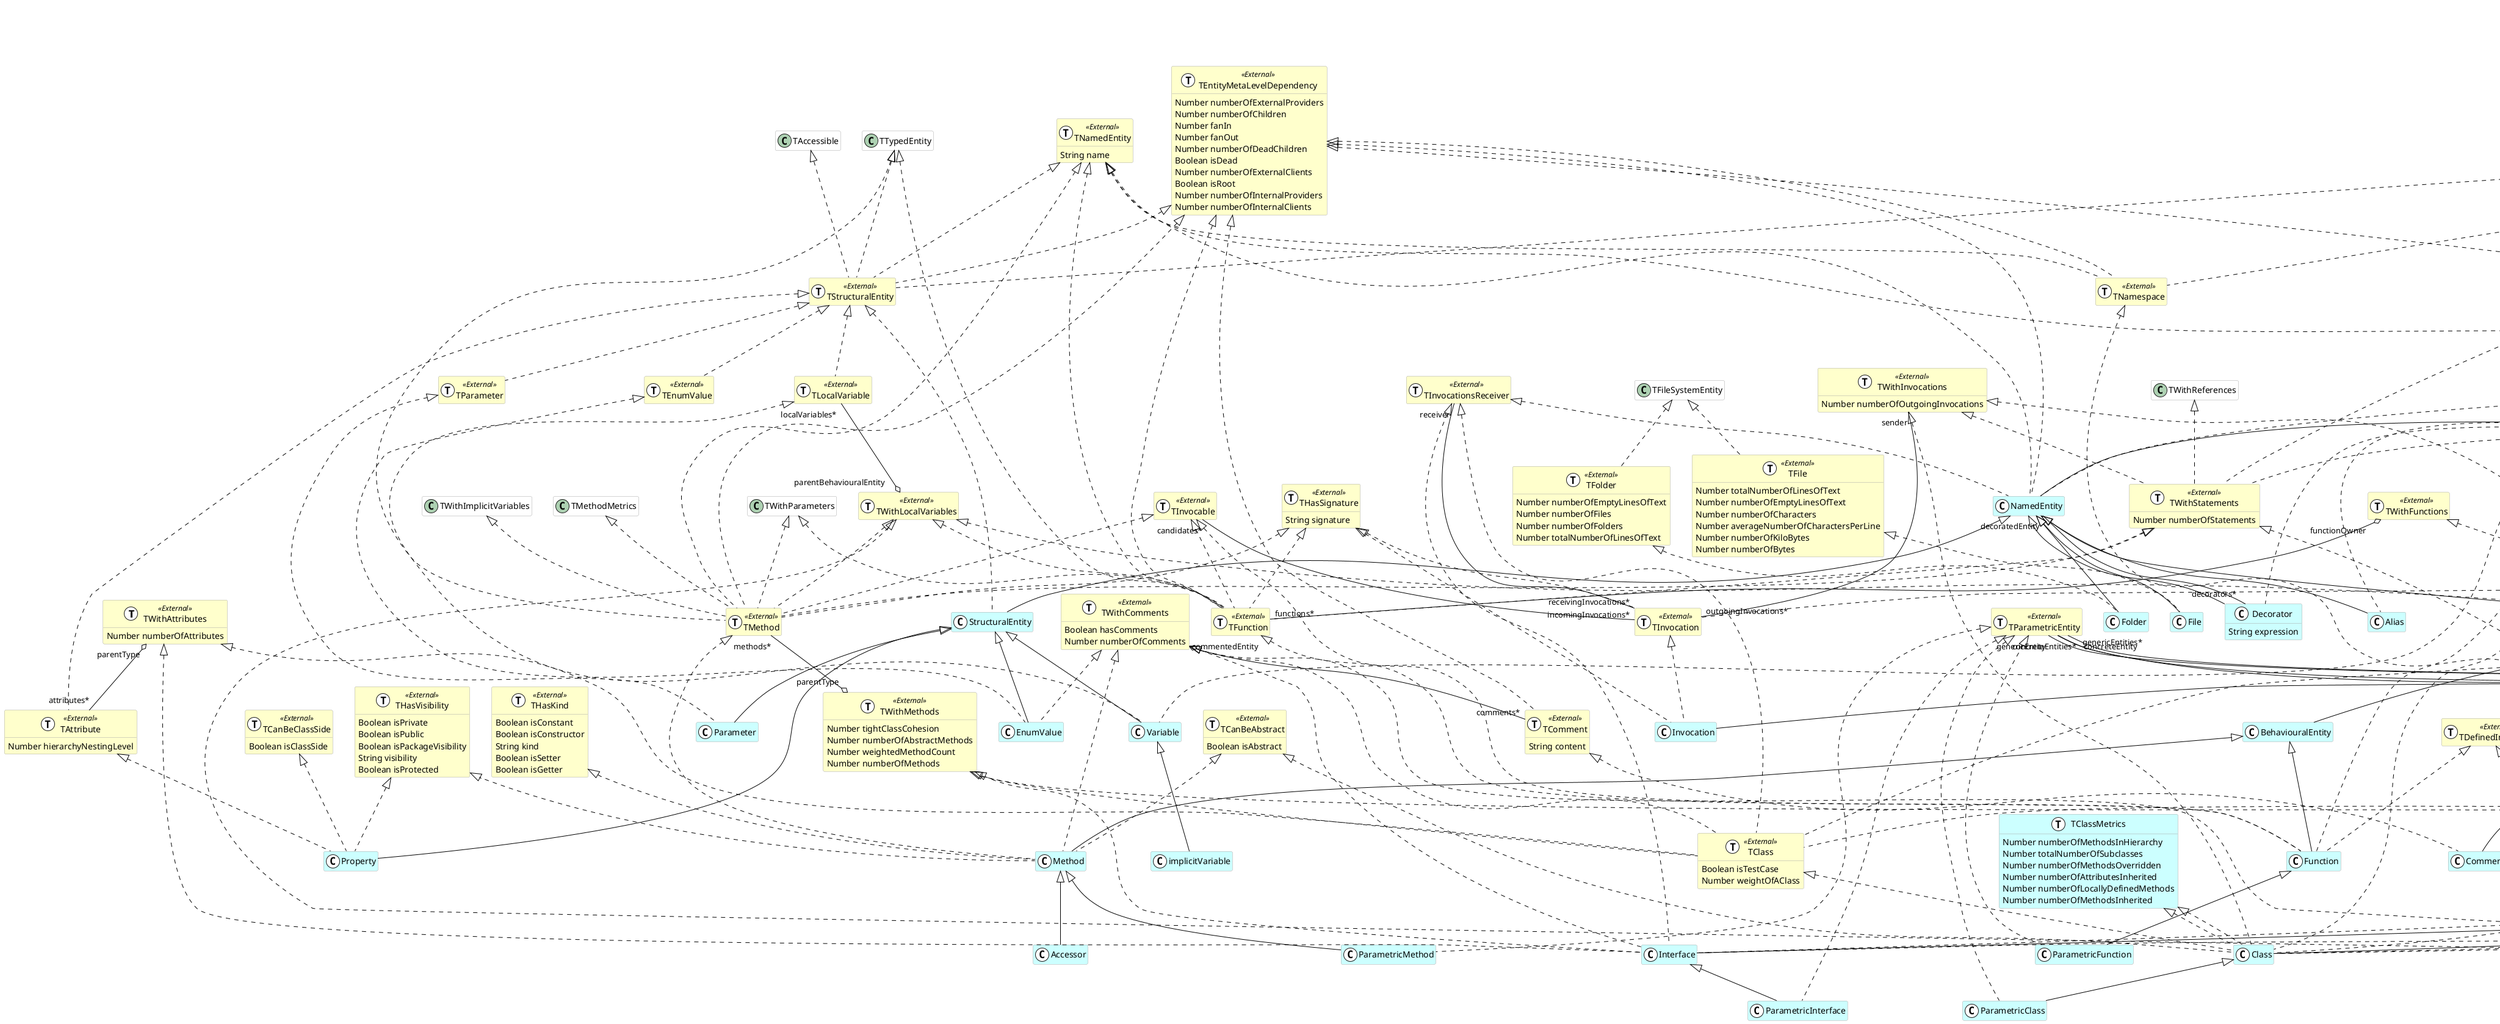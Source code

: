 @startumlhide empty membersskinparam class {  BackgroundColor white  ArrowColor black  BorderColor darkGray}class TWithAttributes <<(T,white)External>> #FFFFCC {  Number numberOfAttributes}class File <<(C,white)>> #CCFFFF {}class Invocation <<(C,white)>> #CCFFFF {}class Concretization <<(C,white)>> #CCFFFF {}class TWithClasses <<(T,white)External>> #FFFFCC {  Number numberOfClasses}class ParameterType <<(C,white)>> #CCFFFF {}class TEnumValue <<(T,white)External>> #FFFFCC {}class TAccess <<(T,white)External>> #FFFFCC {  Boolean isRead  Boolean isReadWriteUnknown  Boolean isWrite}class Module <<(C,white)>> #CCFFFF {}class TWithTypes <<(T,white)External>> #FFFFCC {}class TLCOMMetrics <<(T,white)External>> #FFFFCC {  Number lcom2  Number lcom3}class TPrimitiveType <<(T,white)External>> #FFFFCC {}class implicitVariable <<(C,white)>> #CCFFFF {}class TEntityCreator <<(T,white)>> #CCFFFF {}class Parameter <<(C,white)>> #CCFFFF {}class TIndexedFileNavigation <<(T,white)External>> #FFFFCC {  Number startPos  Number endPos}class SourcedEntity <<(C,white)>> #CCFFFF {}class Comment <<(C,white)>> #CCFFFF {}class IndexedFileAnchor <<(C,white)>> #CCFFFF {}class TWithInterfaces <<(T,white)>> #CCFFFF {}class TParametricEntity <<(T,white)External>> #FFFFCC {}class TCanBeAbstract <<(T,white)External>> #FFFFCC {  Boolean isAbstract}class ParametricInterface <<(C,white)>> #CCFFFF {}class SourceTextAnchor <<(C,white)>> #CCFFFF {}class TInheritance <<(T,white)External>> #FFFFCC {}class TSourceEntity <<(T,white)External>> #FFFFCC {  Number numberOfLinesOfCode  String sourceText  Boolean isStub  Number numberOfLinesOfCodeWithMoreThanOneCharacter  Boolean containsReplicas  Number duplicationRate}class TNamedEntity <<(T,white)External>> #FFFFCC {  String name}class TMethod <<(T,white)External>> #FFFFCC {}class TLocalVariable <<(T,white)External>> #FFFFCC {}class ParametricMethod <<(C,white)>> #CCFFFF {}class Inheritance <<(C,white)>> #CCFFFF {}class THasSignature <<(T,white)External>> #FFFFCC {  String signature}class TFolder <<(T,white)External>> #FFFFCC {  Number numberOfEmptyLinesOfText  Number numberOfFiles  Number numberOfFolders  Number totalNumberOfLinesOfText}class Variable <<(C,white)>> #CCFFFF {}class ParameterConcretization <<(C,white)>> #CCFFFF {}class TCanBeClassSide <<(T,white)External>> #FFFFCC {  Boolean isClassSide}class TClassMetrics <<(T,white)External>> #FFFFCC {  Number numberOfMethodsInHierarchy  Number totalNumberOfSubclasses  Number numberOfMethodsOverridden  Number numberOfAttributesInherited  Number numberOfLocallyDefinedMethods  Number numberOfMethodsInherited}class TWithComments <<(T,white)External>> #FFFFCC {  Boolean hasComments  Number numberOfComments}class ParametricFunction <<(C,white)>> #CCFFFF {}class TCanImplement <<(T,white)External>> #FFFFCC {}class TComment <<(T,white)External>> #FFFFCC {  String content}class TEntityMetaLevelDependency <<(T,white)External>> #FFFFCC {  Number numberOfExternalProviders  Number numberOfChildren  Number fanIn  Number fanOut  Number numberOfDeadChildren  Boolean isDead  Number numberOfExternalClients  Boolean isRoot  Number numberOfInternalProviders  Number numberOfInternalClients}class TWithStatements <<(T,white)External>> #FFFFCC {  Number numberOfStatements}class TInvocationsReceiver <<(T,white)External>> #FFFFCC {}class TWithAnnotationTypes <<(T,white)External>> #FFFFCC {}class Namespace <<(C,white)>> #CCFFFF {}class TImportable <<(T,white)External>> #FFFFCC {}class Reference <<(C,white)>> #CCFFFF {}class SourceAnchor <<(C,white)>> #CCFFFF {}class TWithMethods <<(T,white)External>> #FFFFCC {  Number tightClassCohesion  Number numberOfAbstractMethods  Number weightedMethodCount  Number numberOfMethods}class TImport <<(T,white)External>> #FFFFCC {}class BehaviouralEntity <<(C,white)>> #CCFFFF {}class TWithImports <<(T,white)External>> #FFFFCC {}class TType <<(T,white)External>> #FFFFCC {}class TParameterConcretization <<(T,white)External>> #FFFFCC {}class PrimitiveType <<(C,white)>> #CCFFFF {}class TNamespace <<(T,white)External>> #FFFFCC {}class TSourceLanguage <<(T,white)External>> #FFFFCC {}class TAttribute <<(T,white)External>> #FFFFCC {  Number hierarchyNestingLevel}class TConcretization <<(T,white)External>> #FFFFCC {}class TGenericParameterType <<(T,white)External>> #FFFFCC {}class ParametricClass <<(C,white)>> #CCFFFF {}class TConcreteParameterType <<(T,white)External>> #FFFFCC {}class Entity <<(C,white)External>> #FFFFCC {  Number numberOfTags  Boolean isDead  Boolean isTagged}class TParameter <<(T,white)External>> #FFFFCC {}class Model <<(C,white)External>> #FFFFCC {  Number numberOfClassesPerPackage  Number averageCyclomaticComplexity  Number numberOfMethods  Number numberOfClasses  Number numberOfLinesOfCodePerPackage  Number numberOfClassesPerPackage  Number numberOfLinesOfCodePerMethod  Number numberOfModelMethods  Number numberOfLinesOfCodePerClass  Number numberOfModelClasses  Number numberOfLinesOfCode}class Function <<(C,white)>> #CCFFFF {}class TWithLocalVariables <<(T,white)External>> #FFFFCC {}class Entity <<(C,white)>> #CCFFFF {}class JSDoc <<(C,white)>> #CCFFFF {}class NamedEntity <<(C,white)>> #CCFFFF {}class FamixTypeScriptModel <<(C,white)>> #CCFFFF {}class ScriptEntity <<(C,white)>> #CCFFFF {}class VariableStatement <<(C,white)>> #CCFFFF {}class Access <<(C,white)>> #CCFFFF {}class Property <<(C,white)>> #CCFFFF {}class ContainerEntity <<(C,white)>> #CCFFFF {}class Accessor <<(C,white)>> #CCFFFF {}class TInvocable <<(T,white)External>> #FFFFCC {}class Interface <<(C,white)>> #CCFFFF {}class Implementation <<(C,white)>> #CCFFFF {}class ScopingEntity <<(C,white)>> #CCFFFF {}class TWithAccesses <<(T,white)External>> #FFFFCC {}class Alias <<(C,white)>> #CCFFFF {}class TImplementable <<(T,white)External>> #FFFFCC {}class StructuralEntity <<(C,white)>> #CCFFFF {}class THasVisibility <<(T,white)External>> #FFFFCC {  Boolean isPrivate  Boolean isPublic  Boolean isPackageVisibility  String visibility  Boolean isProtected}class TSourceAnchor <<(T,white)External>> #FFFFCC {  Number lineCount}class TClassMetrics <<(T,white)>> #CCFFFF {}class THasKind <<(T,white)External>> #FFFFCC {  Boolean isConstant  Boolean isConstructor  String kind  Boolean isSetter  Boolean isGetter}class TWithInvocations <<(T,white)External>> #FFFFCC {  Number numberOfOutgoingInvocations}class TImplementation <<(T,white)External>> #FFFFCC {}class Class <<(C,white)>> #CCFFFF {}class Enum <<(C,white)>> #CCFFFF {}class TDefinedInModule <<(T,white)External>> #FFFFCC {}class TStructuralEntity <<(T,white)External>> #FFFFCC {}class TWithFunctions <<(T,white)External>> #FFFFCC {}class THasImmediateSource <<(T,white)External>> #FFFFCC {  String source}class TWithInheritances <<(T,white)External>> #FFFFCC {  Number subclassHierarchyDepth  Number hierarchyNestingLevel  Number numberOfSubclasses  Number numberOfDirectSubclasses}class TClass <<(T,white)External>> #FFFFCC {  Boolean isTestCase  Number weightOfAClass}class Decorator <<(C,white)>> #CCFFFF {  String expression}class Folder <<(C,white)>> #CCFFFF {}class TFile <<(T,white)External>> #FFFFCC {  Number totalNumberOfLinesOfText  Number numberOfEmptyLinesOfText  Number numberOfCharacters  Number averageNumberOfCharactersPerLine  Number numberOfKiloBytes  Number numberOfBytes}class EnumValue <<(C,white)>> #CCFFFF {}class Type <<(C,white)>> #CCFFFF {}class TFunction <<(T,white)External>> #FFFFCC {}class Method <<(C,white)>> #CCFFFF {}class ImportClause <<(C,white)>> #CCFFFF {}class TEnum <<(T,white)External>> #FFFFCC {}class SourceLanguage <<(C,white)>> #CCFFFF {}class TInvocation <<(T,white)External>> #FFFFCC {}NamedEntity <|-- FileEntity <|-- ConcretizationEntity <|-- InvocationType <|-- ParameterTypeScriptEntity <|-- ModuleVariable <|-- implicitVariableStructuralEntity <|-- ParameterEntity <|-- SourcedEntitySourcedEntity <|-- CommentSourceAnchor <|-- IndexedFileAnchorInterface <|-- ParametricInterfaceSourceAnchor <|-- SourceTextAnchorMethod <|-- ParametricMethodEntity <|-- InheritanceStructuralEntity <|-- VariableEntity <|-- ParameterConcretizationFunction <|-- ParametricFunctionScopingEntity <|-- NamespaceEntity <|-- ReferenceEntity <|-- SourceAnchorContainerEntity <|-- BehaviouralEntityType <|-- PrimitiveTypeClass <|-- ParametricClassObject <|-- EntityAbstractGroup <|-- ModelBehaviouralEntity <|-- FunctionSourcedEntity <|-- JSDocEntity <|-- EntitySourcedEntity <|-- NamedEntityScopingEntity <|-- ScriptEntityEntity <|-- AccessStructuralEntity <|-- PropertyNamedEntity <|-- ContainerEntityMethod <|-- AccessorType <|-- InterfaceNamedEntity <|-- StructuralEntityEntity <|-- ImplementationContainerEntity <|-- ScopingEntityModel <|-- FamixTypeScriptModelType <|-- ClassType <|-- EnumNamedEntity <|-- DecoratorNamedEntity <|-- FolderType <|-- VariableStatementStructuralEntity <|-- EnumValueContainerEntity <|-- TypeNamedEntity <|-- AliasBehaviouralEntity <|-- MethodEntity <|-- ImportClauseEntity <|-- SourceLanguageTFile <|.. FileTWithTypes <|.. TWithClassesTConcretization <|.. ConcretizationTHasSignature <|.. InvocationTStructuralEntity <|.. TEnumValueTAssociation <|.. TAccessTInvocation <|.. InvocationTGenericParameterType <|.. ParameterTypeTImportable <|.. ModuleTWithImports <|.. ModuleTWithLocalVariables <|.. ModuleTType <|.. TPrimitiveTypeTWithInheritances <|.. ParameterTypeTFileAnchor <|.. TIndexedFileNavigationTParameter <|.. ParameterTSourceEntity <|.. SourcedEntityTComment <|.. CommentTIndexedFileNavigation <|.. IndexedFileAnchorTWithTypes <|.. TWithInterfacesTParametricEntity <|.. ParametricInterfaceTHasImmediateSource <|.. SourceTextAnchorTAssociation <|.. TInheritanceTHasSignature <|.. TMethodTInvocable <|.. TMethodTMethodMetrics <|.. TMethodTStructuralEntity <|.. TLocalVariableTParametricEntity <|.. ParametricMethodTNamedEntity <|.. TMethodTInheritance <|.. InheritanceTFileSystemEntity <|.. TFolderTTypedEntity <|.. TMethodTImportable <|.. VariableTLocalVariable <|.. VariableTWithImplicitVariables <|.. TMethodTWithLocalVariables <|.. TMethodTWithParameters <|.. TMethodTWithStatements <|.. TMethodTEntityMetaLevelDependency <|.. TMethodTParameterConcretization <|.. ParameterConcretizationTEntityMetaLevelDependency <|.. TCommentTParametricEntity <|.. ParametricFunctionTSourceEntity <|.. TWithStatementsTWithAccesses <|.. TWithStatementsTWithInvocations <|.. TWithStatementsTWithReferences <|.. TWithStatementsTDefinedInModule <|.. NamespaceTSourceAnchor <|.. SourceAnchorTAssociation <|.. TImportTImportable <|.. NamespaceTNamespace <|.. NamespaceTNamedEntity <|.. TTypeTReferenceable <|.. TTypeTSourceEntity <|.. TTypeTEntityMetaLevelDependency <|.. TTypeTAssociation <|.. TParameterConcretizationTPrimitiveType <|.. PrimitiveTypeTNamedEntity <|.. TNamespaceTSourceEntity <|.. TNamespaceTEntityMetaLevelDependency <|.. TNamespaceTStructuralEntity <|.. TAttributeTAssociation <|.. TConcretizationTType <|.. TGenericParameterTypeTParametricEntity <|.. ParametricClassTType <|.. TConcreteParameterTypeTStructuralEntity <|.. TParameterTDefinedInModule <|.. FunctionTImportable <|.. NamedEntityTInvocationsReceiver <|.. NamedEntityTNamedEntity <|.. NamedEntityTEntityMetaLevelDependency <|.. NamedEntityTFunction <|.. FunctionTImportable <|.. FunctionTInvocable <|.. FunctionTAccess <|.. AccessTAttribute <|.. PropertyTCanBeClassSide <|.. PropertyTWithAnnotationTypes <|.. ContainerEntityTWithClasses <|.. ContainerEntityTWithFunctions <|.. ContainerEntityTWithLocalVariables <|.. ContainerEntityTWithInterfaces <|.. ContainerEntityTImplementable <|.. InterfaceTInvocationsReceiver <|.. InterfaceTWithAttributes <|.. InterfaceTWithComments <|.. InterfaceTWithInheritances <|.. InterfaceTStructuralEntity <|.. StructuralEntityTWithMethods <|.. InterfaceTImplementation <|.. ImplementationTHasVisibility <|.. PropertyTWithStatements <|.. ScriptEntityTWithAccesses <|.. ScopingEntityTWithInvocations <|.. ScopingEntityTEntityCreator <|.. FamixTypeScriptModelTAssociation <|.. TImplementationTAccessible <|.. TStructuralEntityTNamedEntity <|.. TStructuralEntityTSourceEntity <|.. TStructuralEntityTTypedEntity <|.. TStructuralEntityTEntityMetaLevelDependency <|.. TStructuralEntityTSourceAnchor <|.. THasImmediateSourceTEnum <|.. EnumTImportable <|.. EnumTWithComments <|.. EnumTCanBeAbstract <|.. ClassTCanImplement <|.. ClassTClass <|.. ClassTClassMetrics <|.. ClassTImportable <|.. ClassTLCOMMetrics <|.. ClassTInvocationsReceiver <|.. TClassTType <|.. TClassTWithAttributes <|.. TClassTWithComments <|.. TClassTWithInheritances <|.. TClassTWithMethods <|.. TClassTImportable <|.. DecoratorTWithAccesses <|.. ClassTWithInvocations <|.. ClassTClassMetrics <|.. ClassTFolder <|.. FolderTFileSystemEntity <|.. TFileTEnumValue <|.. EnumValueTWithComments <|.. EnumValueTConcreteParameterType <|.. TypeTImportable <|.. TypeTType <|.. TypeTWithMethods <|.. TypeTImportable <|.. AliasTHasSignature <|.. TFunctionTInvocable <|.. TFunctionTNamedEntity <|.. TFunctionTTypedEntity <|.. TFunctionTWithLocalVariables <|.. TFunctionTWithParameters <|.. TFunctionTWithStatements <|.. TFunctionTEntityMetaLevelDependency <|.. TFunctionTCanBeAbstract <|.. MethodTHasKind <|.. MethodTImport <|.. ImportClauseTHasVisibility <|.. MethodTMethod <|.. MethodTWithComments <|.. MethodTSourceLanguage <|.. SourceLanguageTType <|.. TEnumTWithEnumValues <|.. TEnumTAssociation <|.. TInvocationTHasSignature <|.. TInvocationTWithInvocations "sender" -- "outgoingInvocations*" TInvocationModel -- "sourceLanguage" TSourceLanguageTParametricEntity "genericEntity" -- "concretizations*" TConcretizationTImportable "importedEntity" -- "incomingImports*" TImportTImport "outgoingImports*" -- "importingEntity" TWithImportsTWithFunctions "functionOwner" o-- "functions*" TFunctionTParameterConcretization "generics*" -- "concreteParameter" TConcreteParameterTypeTInheritance "subInheritances*" -- "superclass" TWithInheritancesNamedEntity "decoratedEntity" -- "decorators*" DecoratorTParameterConcretization "parameterConcretizations*" -- "concretizations*" TConcretizationTAccess "accesses*" -- "accessor" TWithAccessesTInvocationsReceiver "receiver" -- "receivingInvocations*" TInvocationTInheritance "superInheritances*" -- "subclass" TWithInheritancesTLocalVariable "localVariables*" --o "parentBehaviouralEntity" TWithLocalVariablesTWithTypes "typeContainer" o-- "types*" TTypeTMethod "methods*" --o "parentType" TWithMethodsTParametricEntity "concreteEntities*" -- "concreteParameters*" TConcreteParameterTypeTWithAttributes "parentType" o-- "attributes*" TAttributeTParametricEntity "concreteEntity" -- "genericization" TConcretizationTSourceEntity "element" -- "sourceAnchor" TSourceAnchorTWithComments "commentedEntity" o-- "comments*" TCommentTParametricEntity "genericEntities*" -- "genericParameters*" TGenericParameterTypeTCanImplement "implementingClass" -- "interfaceImplementations*" TImplementationTParameterConcretization "concretizations*" -- "genericParameter" TGenericParameterTypeTInvocable "candidates*" -- "incomingInvocations*" TInvocationTImplementable "interface" -- "implementations*" TImplementation@enduml